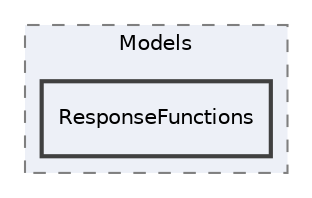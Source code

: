 digraph "Tests/Editor/UAS-UnitTests-Editor/UnitTests/Models/ResponseFunctions"
{
 // LATEX_PDF_SIZE
  edge [fontname="Helvetica",fontsize="10",labelfontname="Helvetica",labelfontsize="10"];
  node [fontname="Helvetica",fontsize="10",shape=record];
  compound=true
  subgraph clusterdir_014a7f63130a1189ec5be3e5da7d03d6 {
    graph [ bgcolor="#edf0f7", pencolor="grey50", style="filled,dashed,", label="Models", fontname="Helvetica", fontsize="10", URL="dir_014a7f63130a1189ec5be3e5da7d03d6.html"]
  dir_60c121a6aee6dcc73e91e527ab9b5d48 [shape=box, label="ResponseFunctions", style="filled,bold,", fillcolor="#edf0f7", color="grey25", URL="dir_60c121a6aee6dcc73e91e527ab9b5d48.html"];
  }
}
